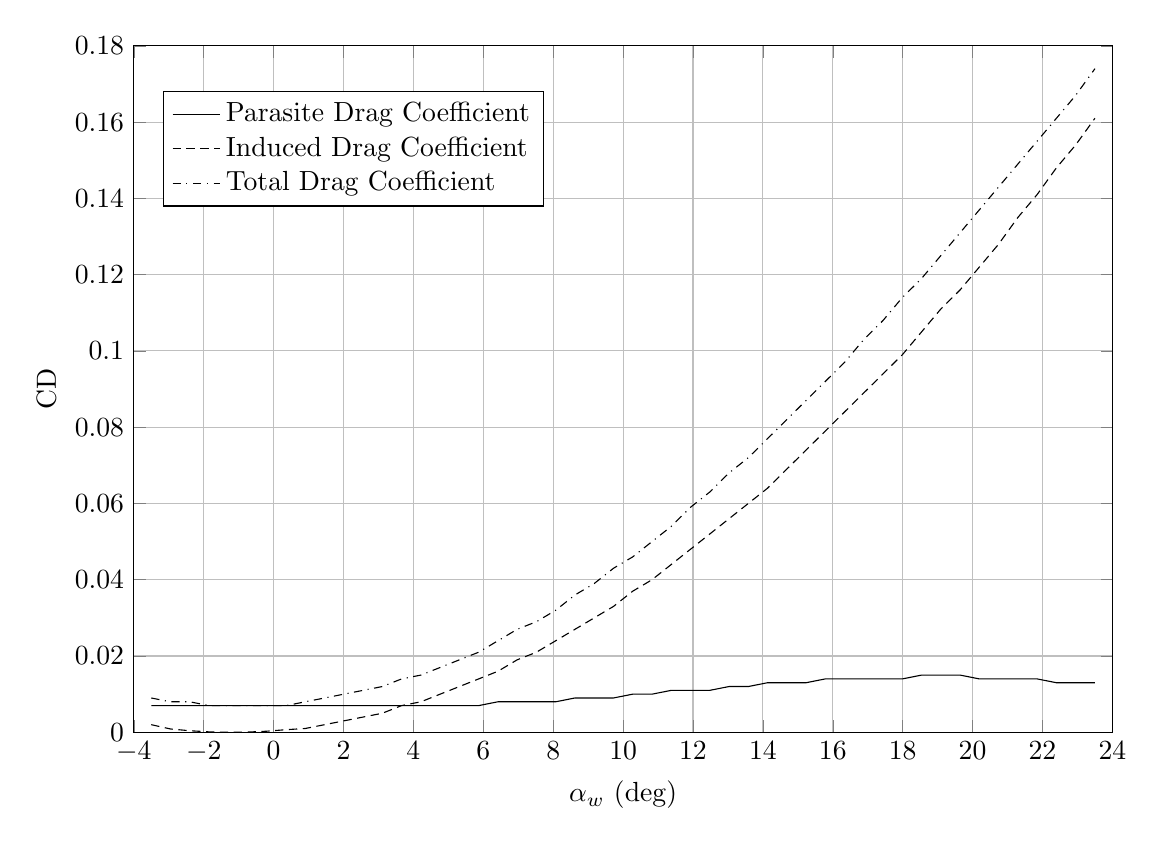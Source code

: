 %Total Drag coefficient vs Alpha Wing for WING 
\begin{tikzpicture}


\begin{axis}[
width=14.01cm,
height=10.3cm,
scaled ticks=false, tick label style={/pgf/number format/fixed},
xmin=-4,
xmax=24,
xlabel={$\alpha_{w}$ (deg)},
xmajorgrids,
ymin=0,
ymax=0.18,
ylabel={CD},
ymajorgrids,
legend style={at={(0.03,0.85)},anchor=west,draw=black,fill=white,legend cell align=left},
legend entries = {Parasite Drag Coefficient\\Induced Drag Coefficient\\Total Drag Coefficient\\}
]

\addplot [
color=black,
solid
]
table[row sep=crcr]{
-3.5	0.007\\
-2.949	0.007\\
-2.398	0.007\\
-1.847	0.007\\
-1.296	0.007\\
-0.745	0.007\\
-0.194	0.007\\
0.357	0.007\\
0.908	0.007\\
1.459	0.007\\
2.01	0.007\\
2.561	0.007\\
3.112	0.007\\
3.663	0.007\\
4.214	0.007\\
4.765	0.007\\
5.316	0.007\\
5.867	0.007\\
6.418	0.008\\
6.969	0.008\\
7.52	0.008\\
8.071	0.008\\
8.622	0.009\\
9.173	0.009\\
9.724	0.009\\
10.276	0.01\\
10.827	0.01\\
11.378	0.011\\
11.929	0.011\\
12.48	0.011\\
13.031	0.012\\
13.582	0.012\\
14.133	0.013\\
14.684	0.013\\
15.235	0.013\\
15.786	0.014\\
16.337	0.014\\
16.888	0.014\\
17.439	0.014\\
17.99	0.014\\
18.541	0.015\\
19.092	0.015\\
19.643	0.015\\
20.194	0.014\\
20.745	0.014\\
21.296	0.014\\
21.847	0.014\\
22.398	0.013\\
22.949	0.013\\
23.5	0.013\\
};

\addplot [
color=black,
densely dashed
]
table[row sep=crcr]{
-3.5	0.002\\
-2.949	8.719E-4\\
-2.398	4.094E-4\\
-1.847	1.196E-4\\
-1.296	2.663E-6\\
-0.745	5.878E-5\\
-0.194	2.879E-4\\
0.357	6.897E-4\\
0.908	0.001\\
1.459	0.002\\
2.01	0.003\\
2.561	0.004\\
3.112	0.005\\
3.663	0.007\\
4.214	0.008\\
4.765	0.01\\
5.316	0.012\\
5.867	0.014\\
6.418	0.016\\
6.969	0.019\\
7.52	0.021\\
8.071	0.024\\
8.622	0.027\\
9.173	0.03\\
9.724	0.033\\
10.276	0.037\\
10.827	0.04\\
11.378	0.044\\
11.929	0.048\\
12.48	0.052\\
13.031	0.056\\
13.582	0.06\\
14.133	0.064\\
14.684	0.069\\
15.235	0.074\\
15.786	0.079\\
16.337	0.084\\
16.888	0.089\\
17.439	0.094\\
17.99	0.099\\
18.541	0.105\\
19.092	0.111\\
19.643	0.116\\
20.194	0.122\\
20.745	0.128\\
21.296	0.135\\
21.847	0.141\\
22.398	0.148\\
22.949	0.154\\
23.5	0.161\\
};

\addplot [
color=black,
dashdotted
]
table[row sep=crcr]{
-3.5	0.009\\
-2.949	0.008\\
-2.398	0.008\\
-1.847	0.007\\
-1.296	0.007\\
-0.745	0.007\\
-0.194	0.007\\
0.357	0.007\\
0.908	0.008\\
1.459	0.009\\
2.01	0.01\\
2.561	0.011\\
3.112	0.012\\
3.663	0.014\\
4.214	0.015\\
4.765	0.017\\
5.316	0.019\\
5.867	0.021\\
6.418	0.024\\
6.969	0.027\\
7.52	0.029\\
8.071	0.032\\
8.622	0.036\\
9.173	0.039\\
9.724	0.043\\
10.276	0.046\\
10.827	0.05\\
11.378	0.054\\
11.929	0.059\\
12.48	0.063\\
13.031	0.068\\
13.582	0.072\\
14.133	0.077\\
14.684	0.082\\
15.235	0.087\\
15.786	0.092\\
16.337	0.097\\
16.888	0.103\\
17.439	0.108\\
17.99	0.114\\
18.541	0.119\\
19.092	0.125\\
19.643	0.131\\
20.194	0.137\\
20.745	0.143\\
21.296	0.149\\
21.847	0.155\\
22.398	0.161\\
22.949	0.167\\
23.5	0.174\\
};
\end{axis}
\end{tikzpicture}%
